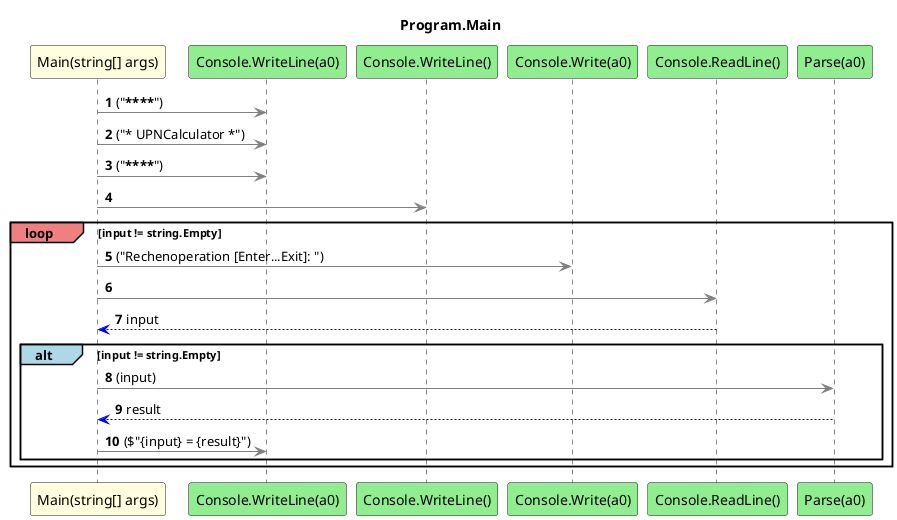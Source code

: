 @startuml Program.Main
title Program.Main
participant "Main(string[] args)" as Main_p0 #LightYellow
participant "Console.WriteLine(a0)" as Console_WriteLine_a0 #LightGreen
participant "Console.WriteLine()" as Console_WriteLine #LightGreen
participant "Console.Write(a0)" as Console_Write_a0 #LightGreen
participant "Console.ReadLine()" as Console_ReadLine #LightGreen
participant "Parse(a0)" as Parse_a0 #LightGreen
autonumber
Main_p0 -[#grey]> Console_WriteLine_a0 : ("********************")
Main_p0 -[#grey]> Console_WriteLine_a0 : ("* UPNCalculator *")
Main_p0 -[#grey]> Console_WriteLine_a0 : ("********************")
Main_p0 -[#grey]> Console_WriteLine
loop#LightCoral input != string.Empty
 Main_p0 -[#grey]> Console_Write_a0 : ("Rechenoperation [Enter...Exit]: ")
 Main_p0 -[#grey]> Console_ReadLine
 Console_ReadLine -[#blue]-> Main_p0 : input
 alt#LightBlue input != string.Empty
 Main_p0 -[#grey]> Parse_a0 : (input)
 Parse_a0 -[#blue]-> Main_p0 : result
 Main_p0 -[#grey]> Console_WriteLine_a0 : ($"{input} = {result}")
 end
end
@enduml
